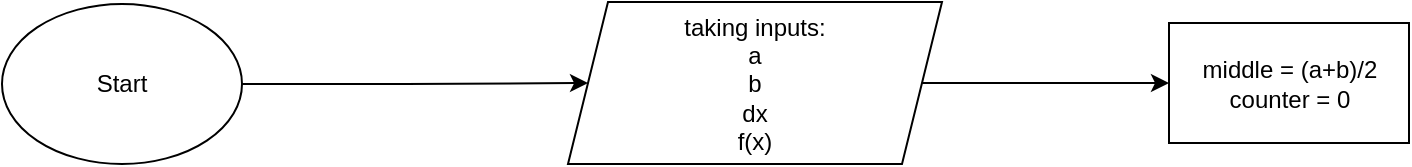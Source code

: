 <mxfile version="21.7.5" type="device">
  <diagram id="C5RBs43oDa-KdzZeNtuy" name="Page-1">
    <mxGraphModel dx="1434" dy="841" grid="0" gridSize="10" guides="1" tooltips="1" connect="1" arrows="1" fold="1" page="1" pageScale="1" pageWidth="1169" pageHeight="827" background="none" math="0" shadow="0">
      <root>
        <mxCell id="WIyWlLk6GJQsqaUBKTNV-0" />
        <mxCell id="WIyWlLk6GJQsqaUBKTNV-1" parent="WIyWlLk6GJQsqaUBKTNV-0" />
        <mxCell id="tXIKSP-ftMXlppaKsba--4" style="edgeStyle=orthogonalEdgeStyle;rounded=0;orthogonalLoop=1;jettySize=auto;html=1;exitX=1;exitY=0.5;exitDx=0;exitDy=0;entryX=0;entryY=0.5;entryDx=0;entryDy=0;" edge="1" parent="WIyWlLk6GJQsqaUBKTNV-1" source="tXIKSP-ftMXlppaKsba--0" target="tXIKSP-ftMXlppaKsba--1">
          <mxGeometry relative="1" as="geometry" />
        </mxCell>
        <mxCell id="tXIKSP-ftMXlppaKsba--0" value="Start" style="ellipse;whiteSpace=wrap;html=1;" vertex="1" parent="WIyWlLk6GJQsqaUBKTNV-1">
          <mxGeometry x="47" y="118" width="120" height="80" as="geometry" />
        </mxCell>
        <mxCell id="tXIKSP-ftMXlppaKsba--3" value="" style="edgeStyle=orthogonalEdgeStyle;rounded=0;orthogonalLoop=1;jettySize=auto;html=1;" edge="1" parent="WIyWlLk6GJQsqaUBKTNV-1" source="tXIKSP-ftMXlppaKsba--1" target="tXIKSP-ftMXlppaKsba--2">
          <mxGeometry relative="1" as="geometry" />
        </mxCell>
        <mxCell id="tXIKSP-ftMXlppaKsba--1" value="taking inputs:&lt;br&gt;a&lt;br&gt;b&lt;br&gt;dx&lt;br&gt;f(x)" style="shape=parallelogram;perimeter=parallelogramPerimeter;whiteSpace=wrap;html=1;fixedSize=1;" vertex="1" parent="WIyWlLk6GJQsqaUBKTNV-1">
          <mxGeometry x="330" y="117" width="187" height="81" as="geometry" />
        </mxCell>
        <mxCell id="tXIKSP-ftMXlppaKsba--2" value="&lt;p&gt;middle = (a+b)/2&lt;br&gt;counter = 0&lt;/p&gt;" style="whiteSpace=wrap;html=1;" vertex="1" parent="WIyWlLk6GJQsqaUBKTNV-1">
          <mxGeometry x="630.5" y="127.5" width="120" height="60" as="geometry" />
        </mxCell>
      </root>
    </mxGraphModel>
  </diagram>
</mxfile>
